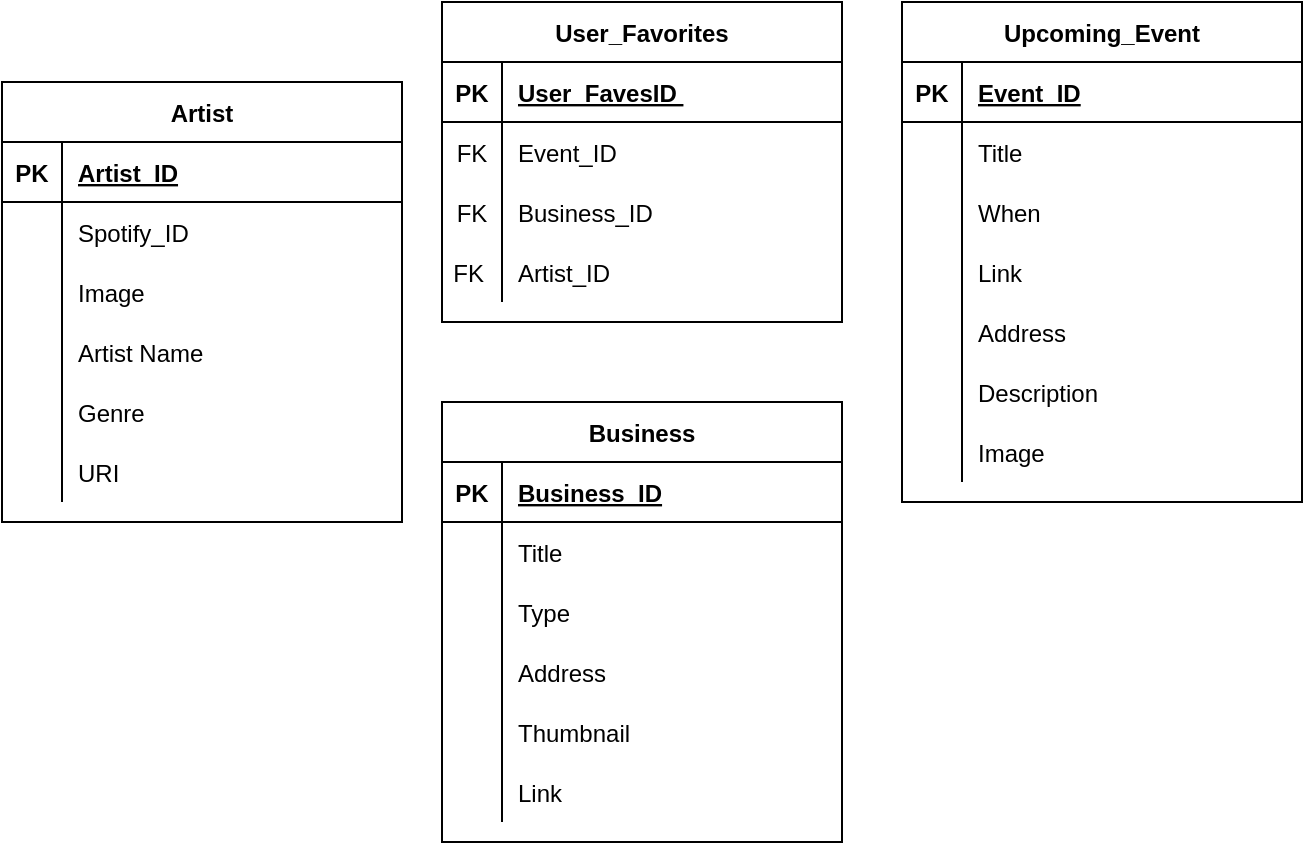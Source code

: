 <mxfile version="20.6.1" type="github">
  <diagram id="R2lEEEUBdFMjLlhIrx00" name="Page-1">
    <mxGraphModel dx="680" dy="595" grid="1" gridSize="10" guides="1" tooltips="1" connect="1" arrows="1" fold="1" page="1" pageScale="1" pageWidth="850" pageHeight="1100" math="0" shadow="0" extFonts="Permanent Marker^https://fonts.googleapis.com/css?family=Permanent+Marker">
      <root>
        <mxCell id="0" />
        <mxCell id="1" parent="0" />
        <mxCell id="C-vyLk0tnHw3VtMMgP7b-23" value="User_Favorites" style="shape=table;startSize=30;container=1;collapsible=1;childLayout=tableLayout;fixedRows=1;rowLines=0;fontStyle=1;align=center;resizeLast=1;" parent="1" vertex="1">
          <mxGeometry x="240" y="80" width="200" height="160" as="geometry" />
        </mxCell>
        <mxCell id="C-vyLk0tnHw3VtMMgP7b-24" value="" style="shape=partialRectangle;collapsible=0;dropTarget=0;pointerEvents=0;fillColor=none;points=[[0,0.5],[1,0.5]];portConstraint=eastwest;top=0;left=0;right=0;bottom=1;" parent="C-vyLk0tnHw3VtMMgP7b-23" vertex="1">
          <mxGeometry y="30" width="200" height="30" as="geometry" />
        </mxCell>
        <mxCell id="C-vyLk0tnHw3VtMMgP7b-25" value="PK" style="shape=partialRectangle;overflow=hidden;connectable=0;fillColor=none;top=0;left=0;bottom=0;right=0;fontStyle=1;" parent="C-vyLk0tnHw3VtMMgP7b-24" vertex="1">
          <mxGeometry width="30" height="30" as="geometry">
            <mxRectangle width="30" height="30" as="alternateBounds" />
          </mxGeometry>
        </mxCell>
        <mxCell id="C-vyLk0tnHw3VtMMgP7b-26" value="User_FavesID " style="shape=partialRectangle;overflow=hidden;connectable=0;fillColor=none;top=0;left=0;bottom=0;right=0;align=left;spacingLeft=6;fontStyle=5;" parent="C-vyLk0tnHw3VtMMgP7b-24" vertex="1">
          <mxGeometry x="30" width="170" height="30" as="geometry">
            <mxRectangle width="170" height="30" as="alternateBounds" />
          </mxGeometry>
        </mxCell>
        <mxCell id="C-vyLk0tnHw3VtMMgP7b-27" value="" style="shape=partialRectangle;collapsible=0;dropTarget=0;pointerEvents=0;fillColor=none;points=[[0,0.5],[1,0.5]];portConstraint=eastwest;top=0;left=0;right=0;bottom=0;" parent="C-vyLk0tnHw3VtMMgP7b-23" vertex="1">
          <mxGeometry y="60" width="200" height="30" as="geometry" />
        </mxCell>
        <mxCell id="C-vyLk0tnHw3VtMMgP7b-28" value="FK" style="shape=partialRectangle;overflow=hidden;connectable=0;fillColor=none;top=0;left=0;bottom=0;right=0;" parent="C-vyLk0tnHw3VtMMgP7b-27" vertex="1">
          <mxGeometry width="30" height="30" as="geometry">
            <mxRectangle width="30" height="30" as="alternateBounds" />
          </mxGeometry>
        </mxCell>
        <mxCell id="C-vyLk0tnHw3VtMMgP7b-29" value="Event_ID" style="shape=partialRectangle;overflow=hidden;connectable=0;fillColor=none;top=0;left=0;bottom=0;right=0;align=left;spacingLeft=6;" parent="C-vyLk0tnHw3VtMMgP7b-27" vertex="1">
          <mxGeometry x="30" width="170" height="30" as="geometry">
            <mxRectangle width="170" height="30" as="alternateBounds" />
          </mxGeometry>
        </mxCell>
        <mxCell id="uPwK_u9jlYaSTkokx-6Y-1" style="shape=partialRectangle;collapsible=0;dropTarget=0;pointerEvents=0;fillColor=none;points=[[0,0.5],[1,0.5]];portConstraint=eastwest;top=0;left=0;right=0;bottom=0;" parent="C-vyLk0tnHw3VtMMgP7b-23" vertex="1">
          <mxGeometry y="90" width="200" height="30" as="geometry" />
        </mxCell>
        <mxCell id="uPwK_u9jlYaSTkokx-6Y-2" value="FK" style="shape=partialRectangle;overflow=hidden;connectable=0;fillColor=none;top=0;left=0;bottom=0;right=0;" parent="uPwK_u9jlYaSTkokx-6Y-1" vertex="1">
          <mxGeometry width="30" height="30" as="geometry">
            <mxRectangle width="30" height="30" as="alternateBounds" />
          </mxGeometry>
        </mxCell>
        <mxCell id="uPwK_u9jlYaSTkokx-6Y-3" value="Business_ID" style="shape=partialRectangle;overflow=hidden;connectable=0;fillColor=none;top=0;left=0;bottom=0;right=0;align=left;spacingLeft=6;" parent="uPwK_u9jlYaSTkokx-6Y-1" vertex="1">
          <mxGeometry x="30" width="170" height="30" as="geometry">
            <mxRectangle width="170" height="30" as="alternateBounds" />
          </mxGeometry>
        </mxCell>
        <mxCell id="uPwK_u9jlYaSTkokx-6Y-83" style="shape=partialRectangle;collapsible=0;dropTarget=0;pointerEvents=0;fillColor=none;points=[[0,0.5],[1,0.5]];portConstraint=eastwest;top=0;left=0;right=0;bottom=0;" parent="C-vyLk0tnHw3VtMMgP7b-23" vertex="1">
          <mxGeometry y="120" width="200" height="30" as="geometry" />
        </mxCell>
        <mxCell id="uPwK_u9jlYaSTkokx-6Y-84" value="FK " style="shape=partialRectangle;overflow=hidden;connectable=0;fillColor=none;top=0;left=0;bottom=0;right=0;" parent="uPwK_u9jlYaSTkokx-6Y-83" vertex="1">
          <mxGeometry width="30" height="30" as="geometry">
            <mxRectangle width="30" height="30" as="alternateBounds" />
          </mxGeometry>
        </mxCell>
        <mxCell id="uPwK_u9jlYaSTkokx-6Y-85" value="Artist_ID" style="shape=partialRectangle;overflow=hidden;connectable=0;fillColor=none;top=0;left=0;bottom=0;right=0;align=left;spacingLeft=6;" parent="uPwK_u9jlYaSTkokx-6Y-83" vertex="1">
          <mxGeometry x="30" width="170" height="30" as="geometry">
            <mxRectangle width="170" height="30" as="alternateBounds" />
          </mxGeometry>
        </mxCell>
        <mxCell id="uPwK_u9jlYaSTkokx-6Y-4" value="Upcoming_Event" style="shape=table;startSize=30;container=1;collapsible=1;childLayout=tableLayout;fixedRows=1;rowLines=0;fontStyle=1;align=center;resizeLast=1;" parent="1" vertex="1">
          <mxGeometry x="470" y="80" width="200" height="250" as="geometry" />
        </mxCell>
        <mxCell id="uPwK_u9jlYaSTkokx-6Y-5" value="" style="shape=partialRectangle;collapsible=0;dropTarget=0;pointerEvents=0;fillColor=none;points=[[0,0.5],[1,0.5]];portConstraint=eastwest;top=0;left=0;right=0;bottom=1;" parent="uPwK_u9jlYaSTkokx-6Y-4" vertex="1">
          <mxGeometry y="30" width="200" height="30" as="geometry" />
        </mxCell>
        <mxCell id="uPwK_u9jlYaSTkokx-6Y-6" value="PK" style="shape=partialRectangle;overflow=hidden;connectable=0;fillColor=none;top=0;left=0;bottom=0;right=0;fontStyle=1;" parent="uPwK_u9jlYaSTkokx-6Y-5" vertex="1">
          <mxGeometry width="30" height="30" as="geometry">
            <mxRectangle width="30" height="30" as="alternateBounds" />
          </mxGeometry>
        </mxCell>
        <mxCell id="uPwK_u9jlYaSTkokx-6Y-7" value="Event_ID" style="shape=partialRectangle;overflow=hidden;connectable=0;fillColor=none;top=0;left=0;bottom=0;right=0;align=left;spacingLeft=6;fontStyle=5;" parent="uPwK_u9jlYaSTkokx-6Y-5" vertex="1">
          <mxGeometry x="30" width="170" height="30" as="geometry">
            <mxRectangle width="170" height="30" as="alternateBounds" />
          </mxGeometry>
        </mxCell>
        <mxCell id="uPwK_u9jlYaSTkokx-6Y-8" value="" style="shape=partialRectangle;collapsible=0;dropTarget=0;pointerEvents=0;fillColor=none;points=[[0,0.5],[1,0.5]];portConstraint=eastwest;top=0;left=0;right=0;bottom=0;" parent="uPwK_u9jlYaSTkokx-6Y-4" vertex="1">
          <mxGeometry y="60" width="200" height="30" as="geometry" />
        </mxCell>
        <mxCell id="uPwK_u9jlYaSTkokx-6Y-9" value="" style="shape=partialRectangle;overflow=hidden;connectable=0;fillColor=none;top=0;left=0;bottom=0;right=0;" parent="uPwK_u9jlYaSTkokx-6Y-8" vertex="1">
          <mxGeometry width="30" height="30" as="geometry">
            <mxRectangle width="30" height="30" as="alternateBounds" />
          </mxGeometry>
        </mxCell>
        <mxCell id="uPwK_u9jlYaSTkokx-6Y-10" value="Title" style="shape=partialRectangle;overflow=hidden;connectable=0;fillColor=none;top=0;left=0;bottom=0;right=0;align=left;spacingLeft=6;" parent="uPwK_u9jlYaSTkokx-6Y-8" vertex="1">
          <mxGeometry x="30" width="170" height="30" as="geometry">
            <mxRectangle width="170" height="30" as="alternateBounds" />
          </mxGeometry>
        </mxCell>
        <mxCell id="uPwK_u9jlYaSTkokx-6Y-11" style="shape=partialRectangle;collapsible=0;dropTarget=0;pointerEvents=0;fillColor=none;points=[[0,0.5],[1,0.5]];portConstraint=eastwest;top=0;left=0;right=0;bottom=0;" parent="uPwK_u9jlYaSTkokx-6Y-4" vertex="1">
          <mxGeometry y="90" width="200" height="30" as="geometry" />
        </mxCell>
        <mxCell id="uPwK_u9jlYaSTkokx-6Y-12" value="" style="shape=partialRectangle;overflow=hidden;connectable=0;fillColor=none;top=0;left=0;bottom=0;right=0;" parent="uPwK_u9jlYaSTkokx-6Y-11" vertex="1">
          <mxGeometry width="30" height="30" as="geometry">
            <mxRectangle width="30" height="30" as="alternateBounds" />
          </mxGeometry>
        </mxCell>
        <mxCell id="uPwK_u9jlYaSTkokx-6Y-13" value="When" style="shape=partialRectangle;overflow=hidden;connectable=0;fillColor=none;top=0;left=0;bottom=0;right=0;align=left;spacingLeft=6;" parent="uPwK_u9jlYaSTkokx-6Y-11" vertex="1">
          <mxGeometry x="30" width="170" height="30" as="geometry">
            <mxRectangle width="170" height="30" as="alternateBounds" />
          </mxGeometry>
        </mxCell>
        <mxCell id="uPwK_u9jlYaSTkokx-6Y-14" style="shape=partialRectangle;collapsible=0;dropTarget=0;pointerEvents=0;fillColor=none;points=[[0,0.5],[1,0.5]];portConstraint=eastwest;top=0;left=0;right=0;bottom=0;" parent="uPwK_u9jlYaSTkokx-6Y-4" vertex="1">
          <mxGeometry y="120" width="200" height="30" as="geometry" />
        </mxCell>
        <mxCell id="uPwK_u9jlYaSTkokx-6Y-15" style="shape=partialRectangle;overflow=hidden;connectable=0;fillColor=none;top=0;left=0;bottom=0;right=0;" parent="uPwK_u9jlYaSTkokx-6Y-14" vertex="1">
          <mxGeometry width="30" height="30" as="geometry">
            <mxRectangle width="30" height="30" as="alternateBounds" />
          </mxGeometry>
        </mxCell>
        <mxCell id="uPwK_u9jlYaSTkokx-6Y-16" value="Link   " style="shape=partialRectangle;overflow=hidden;connectable=0;fillColor=none;top=0;left=0;bottom=0;right=0;align=left;spacingLeft=6;" parent="uPwK_u9jlYaSTkokx-6Y-14" vertex="1">
          <mxGeometry x="30" width="170" height="30" as="geometry">
            <mxRectangle width="170" height="30" as="alternateBounds" />
          </mxGeometry>
        </mxCell>
        <mxCell id="uPwK_u9jlYaSTkokx-6Y-17" style="shape=partialRectangle;collapsible=0;dropTarget=0;pointerEvents=0;fillColor=none;points=[[0,0.5],[1,0.5]];portConstraint=eastwest;top=0;left=0;right=0;bottom=0;" parent="uPwK_u9jlYaSTkokx-6Y-4" vertex="1">
          <mxGeometry y="150" width="200" height="30" as="geometry" />
        </mxCell>
        <mxCell id="uPwK_u9jlYaSTkokx-6Y-18" style="shape=partialRectangle;overflow=hidden;connectable=0;fillColor=none;top=0;left=0;bottom=0;right=0;" parent="uPwK_u9jlYaSTkokx-6Y-17" vertex="1">
          <mxGeometry width="30" height="30" as="geometry">
            <mxRectangle width="30" height="30" as="alternateBounds" />
          </mxGeometry>
        </mxCell>
        <mxCell id="uPwK_u9jlYaSTkokx-6Y-19" value="Address" style="shape=partialRectangle;overflow=hidden;connectable=0;fillColor=none;top=0;left=0;bottom=0;right=0;align=left;spacingLeft=6;" parent="uPwK_u9jlYaSTkokx-6Y-17" vertex="1">
          <mxGeometry x="30" width="170" height="30" as="geometry">
            <mxRectangle width="170" height="30" as="alternateBounds" />
          </mxGeometry>
        </mxCell>
        <mxCell id="uPwK_u9jlYaSTkokx-6Y-20" style="shape=partialRectangle;collapsible=0;dropTarget=0;pointerEvents=0;fillColor=none;points=[[0,0.5],[1,0.5]];portConstraint=eastwest;top=0;left=0;right=0;bottom=0;" parent="uPwK_u9jlYaSTkokx-6Y-4" vertex="1">
          <mxGeometry y="180" width="200" height="30" as="geometry" />
        </mxCell>
        <mxCell id="uPwK_u9jlYaSTkokx-6Y-21" style="shape=partialRectangle;overflow=hidden;connectable=0;fillColor=none;top=0;left=0;bottom=0;right=0;" parent="uPwK_u9jlYaSTkokx-6Y-20" vertex="1">
          <mxGeometry width="30" height="30" as="geometry">
            <mxRectangle width="30" height="30" as="alternateBounds" />
          </mxGeometry>
        </mxCell>
        <mxCell id="uPwK_u9jlYaSTkokx-6Y-22" value="Description" style="shape=partialRectangle;overflow=hidden;connectable=0;fillColor=none;top=0;left=0;bottom=0;right=0;align=left;spacingLeft=6;" parent="uPwK_u9jlYaSTkokx-6Y-20" vertex="1">
          <mxGeometry x="30" width="170" height="30" as="geometry">
            <mxRectangle width="170" height="30" as="alternateBounds" />
          </mxGeometry>
        </mxCell>
        <mxCell id="uPwK_u9jlYaSTkokx-6Y-23" style="shape=partialRectangle;collapsible=0;dropTarget=0;pointerEvents=0;fillColor=none;points=[[0,0.5],[1,0.5]];portConstraint=eastwest;top=0;left=0;right=0;bottom=0;" parent="uPwK_u9jlYaSTkokx-6Y-4" vertex="1">
          <mxGeometry y="210" width="200" height="30" as="geometry" />
        </mxCell>
        <mxCell id="uPwK_u9jlYaSTkokx-6Y-24" style="shape=partialRectangle;overflow=hidden;connectable=0;fillColor=none;top=0;left=0;bottom=0;right=0;" parent="uPwK_u9jlYaSTkokx-6Y-23" vertex="1">
          <mxGeometry width="30" height="30" as="geometry">
            <mxRectangle width="30" height="30" as="alternateBounds" />
          </mxGeometry>
        </mxCell>
        <mxCell id="uPwK_u9jlYaSTkokx-6Y-25" value="Image" style="shape=partialRectangle;overflow=hidden;connectable=0;fillColor=none;top=0;left=0;bottom=0;right=0;align=left;spacingLeft=6;" parent="uPwK_u9jlYaSTkokx-6Y-23" vertex="1">
          <mxGeometry x="30" width="170" height="30" as="geometry">
            <mxRectangle width="170" height="30" as="alternateBounds" />
          </mxGeometry>
        </mxCell>
        <mxCell id="uPwK_u9jlYaSTkokx-6Y-36" value="Business" style="shape=table;startSize=30;container=1;collapsible=1;childLayout=tableLayout;fixedRows=1;rowLines=0;fontStyle=1;align=center;resizeLast=1;" parent="1" vertex="1">
          <mxGeometry x="240" y="280" width="200" height="220" as="geometry" />
        </mxCell>
        <mxCell id="uPwK_u9jlYaSTkokx-6Y-37" value="" style="shape=partialRectangle;collapsible=0;dropTarget=0;pointerEvents=0;fillColor=none;points=[[0,0.5],[1,0.5]];portConstraint=eastwest;top=0;left=0;right=0;bottom=1;" parent="uPwK_u9jlYaSTkokx-6Y-36" vertex="1">
          <mxGeometry y="30" width="200" height="30" as="geometry" />
        </mxCell>
        <mxCell id="uPwK_u9jlYaSTkokx-6Y-38" value="PK" style="shape=partialRectangle;overflow=hidden;connectable=0;fillColor=none;top=0;left=0;bottom=0;right=0;fontStyle=1;" parent="uPwK_u9jlYaSTkokx-6Y-37" vertex="1">
          <mxGeometry width="30" height="30" as="geometry">
            <mxRectangle width="30" height="30" as="alternateBounds" />
          </mxGeometry>
        </mxCell>
        <mxCell id="uPwK_u9jlYaSTkokx-6Y-39" value="Business_ID" style="shape=partialRectangle;overflow=hidden;connectable=0;fillColor=none;top=0;left=0;bottom=0;right=0;align=left;spacingLeft=6;fontStyle=5;" parent="uPwK_u9jlYaSTkokx-6Y-37" vertex="1">
          <mxGeometry x="30" width="170" height="30" as="geometry">
            <mxRectangle width="170" height="30" as="alternateBounds" />
          </mxGeometry>
        </mxCell>
        <mxCell id="uPwK_u9jlYaSTkokx-6Y-40" value="" style="shape=partialRectangle;collapsible=0;dropTarget=0;pointerEvents=0;fillColor=none;points=[[0,0.5],[1,0.5]];portConstraint=eastwest;top=0;left=0;right=0;bottom=0;" parent="uPwK_u9jlYaSTkokx-6Y-36" vertex="1">
          <mxGeometry y="60" width="200" height="30" as="geometry" />
        </mxCell>
        <mxCell id="uPwK_u9jlYaSTkokx-6Y-41" value="" style="shape=partialRectangle;overflow=hidden;connectable=0;fillColor=none;top=0;left=0;bottom=0;right=0;" parent="uPwK_u9jlYaSTkokx-6Y-40" vertex="1">
          <mxGeometry width="30" height="30" as="geometry">
            <mxRectangle width="30" height="30" as="alternateBounds" />
          </mxGeometry>
        </mxCell>
        <mxCell id="uPwK_u9jlYaSTkokx-6Y-42" value="Title" style="shape=partialRectangle;overflow=hidden;connectable=0;fillColor=none;top=0;left=0;bottom=0;right=0;align=left;spacingLeft=6;" parent="uPwK_u9jlYaSTkokx-6Y-40" vertex="1">
          <mxGeometry x="30" width="170" height="30" as="geometry">
            <mxRectangle width="170" height="30" as="alternateBounds" />
          </mxGeometry>
        </mxCell>
        <mxCell id="uPwK_u9jlYaSTkokx-6Y-43" style="shape=partialRectangle;collapsible=0;dropTarget=0;pointerEvents=0;fillColor=none;points=[[0,0.5],[1,0.5]];portConstraint=eastwest;top=0;left=0;right=0;bottom=0;" parent="uPwK_u9jlYaSTkokx-6Y-36" vertex="1">
          <mxGeometry y="90" width="200" height="30" as="geometry" />
        </mxCell>
        <mxCell id="uPwK_u9jlYaSTkokx-6Y-44" value="" style="shape=partialRectangle;overflow=hidden;connectable=0;fillColor=none;top=0;left=0;bottom=0;right=0;" parent="uPwK_u9jlYaSTkokx-6Y-43" vertex="1">
          <mxGeometry width="30" height="30" as="geometry">
            <mxRectangle width="30" height="30" as="alternateBounds" />
          </mxGeometry>
        </mxCell>
        <mxCell id="uPwK_u9jlYaSTkokx-6Y-45" value="Type" style="shape=partialRectangle;overflow=hidden;connectable=0;fillColor=none;top=0;left=0;bottom=0;right=0;align=left;spacingLeft=6;" parent="uPwK_u9jlYaSTkokx-6Y-43" vertex="1">
          <mxGeometry x="30" width="170" height="30" as="geometry">
            <mxRectangle width="170" height="30" as="alternateBounds" />
          </mxGeometry>
        </mxCell>
        <mxCell id="uPwK_u9jlYaSTkokx-6Y-49" style="shape=partialRectangle;collapsible=0;dropTarget=0;pointerEvents=0;fillColor=none;points=[[0,0.5],[1,0.5]];portConstraint=eastwest;top=0;left=0;right=0;bottom=0;" parent="uPwK_u9jlYaSTkokx-6Y-36" vertex="1">
          <mxGeometry y="120" width="200" height="30" as="geometry" />
        </mxCell>
        <mxCell id="uPwK_u9jlYaSTkokx-6Y-50" style="shape=partialRectangle;overflow=hidden;connectable=0;fillColor=none;top=0;left=0;bottom=0;right=0;" parent="uPwK_u9jlYaSTkokx-6Y-49" vertex="1">
          <mxGeometry width="30" height="30" as="geometry">
            <mxRectangle width="30" height="30" as="alternateBounds" />
          </mxGeometry>
        </mxCell>
        <mxCell id="uPwK_u9jlYaSTkokx-6Y-51" value="Address" style="shape=partialRectangle;overflow=hidden;connectable=0;fillColor=none;top=0;left=0;bottom=0;right=0;align=left;spacingLeft=6;" parent="uPwK_u9jlYaSTkokx-6Y-49" vertex="1">
          <mxGeometry x="30" width="170" height="30" as="geometry">
            <mxRectangle width="170" height="30" as="alternateBounds" />
          </mxGeometry>
        </mxCell>
        <mxCell id="uPwK_u9jlYaSTkokx-6Y-55" style="shape=partialRectangle;collapsible=0;dropTarget=0;pointerEvents=0;fillColor=none;points=[[0,0.5],[1,0.5]];portConstraint=eastwest;top=0;left=0;right=0;bottom=0;" parent="uPwK_u9jlYaSTkokx-6Y-36" vertex="1">
          <mxGeometry y="150" width="200" height="30" as="geometry" />
        </mxCell>
        <mxCell id="uPwK_u9jlYaSTkokx-6Y-56" style="shape=partialRectangle;overflow=hidden;connectable=0;fillColor=none;top=0;left=0;bottom=0;right=0;" parent="uPwK_u9jlYaSTkokx-6Y-55" vertex="1">
          <mxGeometry width="30" height="30" as="geometry">
            <mxRectangle width="30" height="30" as="alternateBounds" />
          </mxGeometry>
        </mxCell>
        <mxCell id="uPwK_u9jlYaSTkokx-6Y-57" value="Thumbnail" style="shape=partialRectangle;overflow=hidden;connectable=0;fillColor=none;top=0;left=0;bottom=0;right=0;align=left;spacingLeft=6;" parent="uPwK_u9jlYaSTkokx-6Y-55" vertex="1">
          <mxGeometry x="30" width="170" height="30" as="geometry">
            <mxRectangle width="170" height="30" as="alternateBounds" />
          </mxGeometry>
        </mxCell>
        <mxCell id="uPwK_u9jlYaSTkokx-6Y-58" style="shape=partialRectangle;collapsible=0;dropTarget=0;pointerEvents=0;fillColor=none;points=[[0,0.5],[1,0.5]];portConstraint=eastwest;top=0;left=0;right=0;bottom=0;" parent="uPwK_u9jlYaSTkokx-6Y-36" vertex="1">
          <mxGeometry y="180" width="200" height="30" as="geometry" />
        </mxCell>
        <mxCell id="uPwK_u9jlYaSTkokx-6Y-59" style="shape=partialRectangle;overflow=hidden;connectable=0;fillColor=none;top=0;left=0;bottom=0;right=0;" parent="uPwK_u9jlYaSTkokx-6Y-58" vertex="1">
          <mxGeometry width="30" height="30" as="geometry">
            <mxRectangle width="30" height="30" as="alternateBounds" />
          </mxGeometry>
        </mxCell>
        <mxCell id="uPwK_u9jlYaSTkokx-6Y-60" value="Link" style="shape=partialRectangle;overflow=hidden;connectable=0;fillColor=none;top=0;left=0;bottom=0;right=0;align=left;spacingLeft=6;" parent="uPwK_u9jlYaSTkokx-6Y-58" vertex="1">
          <mxGeometry x="30" width="170" height="30" as="geometry">
            <mxRectangle width="170" height="30" as="alternateBounds" />
          </mxGeometry>
        </mxCell>
        <mxCell id="uPwK_u9jlYaSTkokx-6Y-61" value="Artist" style="shape=table;startSize=30;container=1;collapsible=1;childLayout=tableLayout;fixedRows=1;rowLines=0;fontStyle=1;align=center;resizeLast=1;" parent="1" vertex="1">
          <mxGeometry x="20" y="120" width="200" height="220" as="geometry" />
        </mxCell>
        <mxCell id="uPwK_u9jlYaSTkokx-6Y-62" value="" style="shape=partialRectangle;collapsible=0;dropTarget=0;pointerEvents=0;fillColor=none;points=[[0,0.5],[1,0.5]];portConstraint=eastwest;top=0;left=0;right=0;bottom=1;" parent="uPwK_u9jlYaSTkokx-6Y-61" vertex="1">
          <mxGeometry y="30" width="200" height="30" as="geometry" />
        </mxCell>
        <mxCell id="uPwK_u9jlYaSTkokx-6Y-63" value="PK" style="shape=partialRectangle;overflow=hidden;connectable=0;fillColor=none;top=0;left=0;bottom=0;right=0;fontStyle=1;" parent="uPwK_u9jlYaSTkokx-6Y-62" vertex="1">
          <mxGeometry width="30" height="30" as="geometry">
            <mxRectangle width="30" height="30" as="alternateBounds" />
          </mxGeometry>
        </mxCell>
        <mxCell id="uPwK_u9jlYaSTkokx-6Y-64" value="Artist_ID" style="shape=partialRectangle;overflow=hidden;connectable=0;fillColor=none;top=0;left=0;bottom=0;right=0;align=left;spacingLeft=6;fontStyle=5;" parent="uPwK_u9jlYaSTkokx-6Y-62" vertex="1">
          <mxGeometry x="30" width="170" height="30" as="geometry">
            <mxRectangle width="170" height="30" as="alternateBounds" />
          </mxGeometry>
        </mxCell>
        <mxCell id="uPwK_u9jlYaSTkokx-6Y-65" value="" style="shape=partialRectangle;collapsible=0;dropTarget=0;pointerEvents=0;fillColor=none;points=[[0,0.5],[1,0.5]];portConstraint=eastwest;top=0;left=0;right=0;bottom=0;" parent="uPwK_u9jlYaSTkokx-6Y-61" vertex="1">
          <mxGeometry y="60" width="200" height="30" as="geometry" />
        </mxCell>
        <mxCell id="uPwK_u9jlYaSTkokx-6Y-66" value="" style="shape=partialRectangle;overflow=hidden;connectable=0;fillColor=none;top=0;left=0;bottom=0;right=0;" parent="uPwK_u9jlYaSTkokx-6Y-65" vertex="1">
          <mxGeometry width="30" height="30" as="geometry">
            <mxRectangle width="30" height="30" as="alternateBounds" />
          </mxGeometry>
        </mxCell>
        <mxCell id="uPwK_u9jlYaSTkokx-6Y-67" value="Spotify_ID" style="shape=partialRectangle;overflow=hidden;connectable=0;fillColor=none;top=0;left=0;bottom=0;right=0;align=left;spacingLeft=6;" parent="uPwK_u9jlYaSTkokx-6Y-65" vertex="1">
          <mxGeometry x="30" width="170" height="30" as="geometry">
            <mxRectangle width="170" height="30" as="alternateBounds" />
          </mxGeometry>
        </mxCell>
        <mxCell id="uPwK_u9jlYaSTkokx-6Y-68" style="shape=partialRectangle;collapsible=0;dropTarget=0;pointerEvents=0;fillColor=none;points=[[0,0.5],[1,0.5]];portConstraint=eastwest;top=0;left=0;right=0;bottom=0;" parent="uPwK_u9jlYaSTkokx-6Y-61" vertex="1">
          <mxGeometry y="90" width="200" height="30" as="geometry" />
        </mxCell>
        <mxCell id="uPwK_u9jlYaSTkokx-6Y-69" value="" style="shape=partialRectangle;overflow=hidden;connectable=0;fillColor=none;top=0;left=0;bottom=0;right=0;" parent="uPwK_u9jlYaSTkokx-6Y-68" vertex="1">
          <mxGeometry width="30" height="30" as="geometry">
            <mxRectangle width="30" height="30" as="alternateBounds" />
          </mxGeometry>
        </mxCell>
        <mxCell id="uPwK_u9jlYaSTkokx-6Y-70" value="Image" style="shape=partialRectangle;overflow=hidden;connectable=0;fillColor=none;top=0;left=0;bottom=0;right=0;align=left;spacingLeft=6;" parent="uPwK_u9jlYaSTkokx-6Y-68" vertex="1">
          <mxGeometry x="30" width="170" height="30" as="geometry">
            <mxRectangle width="170" height="30" as="alternateBounds" />
          </mxGeometry>
        </mxCell>
        <mxCell id="uPwK_u9jlYaSTkokx-6Y-71" style="shape=partialRectangle;collapsible=0;dropTarget=0;pointerEvents=0;fillColor=none;points=[[0,0.5],[1,0.5]];portConstraint=eastwest;top=0;left=0;right=0;bottom=0;" parent="uPwK_u9jlYaSTkokx-6Y-61" vertex="1">
          <mxGeometry y="120" width="200" height="30" as="geometry" />
        </mxCell>
        <mxCell id="uPwK_u9jlYaSTkokx-6Y-72" style="shape=partialRectangle;overflow=hidden;connectable=0;fillColor=none;top=0;left=0;bottom=0;right=0;" parent="uPwK_u9jlYaSTkokx-6Y-71" vertex="1">
          <mxGeometry width="30" height="30" as="geometry">
            <mxRectangle width="30" height="30" as="alternateBounds" />
          </mxGeometry>
        </mxCell>
        <mxCell id="uPwK_u9jlYaSTkokx-6Y-73" value="Artist Name" style="shape=partialRectangle;overflow=hidden;connectable=0;fillColor=none;top=0;left=0;bottom=0;right=0;align=left;spacingLeft=6;" parent="uPwK_u9jlYaSTkokx-6Y-71" vertex="1">
          <mxGeometry x="30" width="170" height="30" as="geometry">
            <mxRectangle width="170" height="30" as="alternateBounds" />
          </mxGeometry>
        </mxCell>
        <mxCell id="uPwK_u9jlYaSTkokx-6Y-74" style="shape=partialRectangle;collapsible=0;dropTarget=0;pointerEvents=0;fillColor=none;points=[[0,0.5],[1,0.5]];portConstraint=eastwest;top=0;left=0;right=0;bottom=0;" parent="uPwK_u9jlYaSTkokx-6Y-61" vertex="1">
          <mxGeometry y="150" width="200" height="30" as="geometry" />
        </mxCell>
        <mxCell id="uPwK_u9jlYaSTkokx-6Y-75" style="shape=partialRectangle;overflow=hidden;connectable=0;fillColor=none;top=0;left=0;bottom=0;right=0;" parent="uPwK_u9jlYaSTkokx-6Y-74" vertex="1">
          <mxGeometry width="30" height="30" as="geometry">
            <mxRectangle width="30" height="30" as="alternateBounds" />
          </mxGeometry>
        </mxCell>
        <mxCell id="uPwK_u9jlYaSTkokx-6Y-76" value="Genre" style="shape=partialRectangle;overflow=hidden;connectable=0;fillColor=none;top=0;left=0;bottom=0;right=0;align=left;spacingLeft=6;" parent="uPwK_u9jlYaSTkokx-6Y-74" vertex="1">
          <mxGeometry x="30" width="170" height="30" as="geometry">
            <mxRectangle width="170" height="30" as="alternateBounds" />
          </mxGeometry>
        </mxCell>
        <mxCell id="uPwK_u9jlYaSTkokx-6Y-80" style="shape=partialRectangle;collapsible=0;dropTarget=0;pointerEvents=0;fillColor=none;points=[[0,0.5],[1,0.5]];portConstraint=eastwest;top=0;left=0;right=0;bottom=0;" parent="uPwK_u9jlYaSTkokx-6Y-61" vertex="1">
          <mxGeometry y="180" width="200" height="30" as="geometry" />
        </mxCell>
        <mxCell id="uPwK_u9jlYaSTkokx-6Y-81" style="shape=partialRectangle;overflow=hidden;connectable=0;fillColor=none;top=0;left=0;bottom=0;right=0;" parent="uPwK_u9jlYaSTkokx-6Y-80" vertex="1">
          <mxGeometry width="30" height="30" as="geometry">
            <mxRectangle width="30" height="30" as="alternateBounds" />
          </mxGeometry>
        </mxCell>
        <mxCell id="uPwK_u9jlYaSTkokx-6Y-82" value="URI" style="shape=partialRectangle;overflow=hidden;connectable=0;fillColor=none;top=0;left=0;bottom=0;right=0;align=left;spacingLeft=6;" parent="uPwK_u9jlYaSTkokx-6Y-80" vertex="1">
          <mxGeometry x="30" width="170" height="30" as="geometry">
            <mxRectangle width="170" height="30" as="alternateBounds" />
          </mxGeometry>
        </mxCell>
      </root>
    </mxGraphModel>
  </diagram>
</mxfile>
